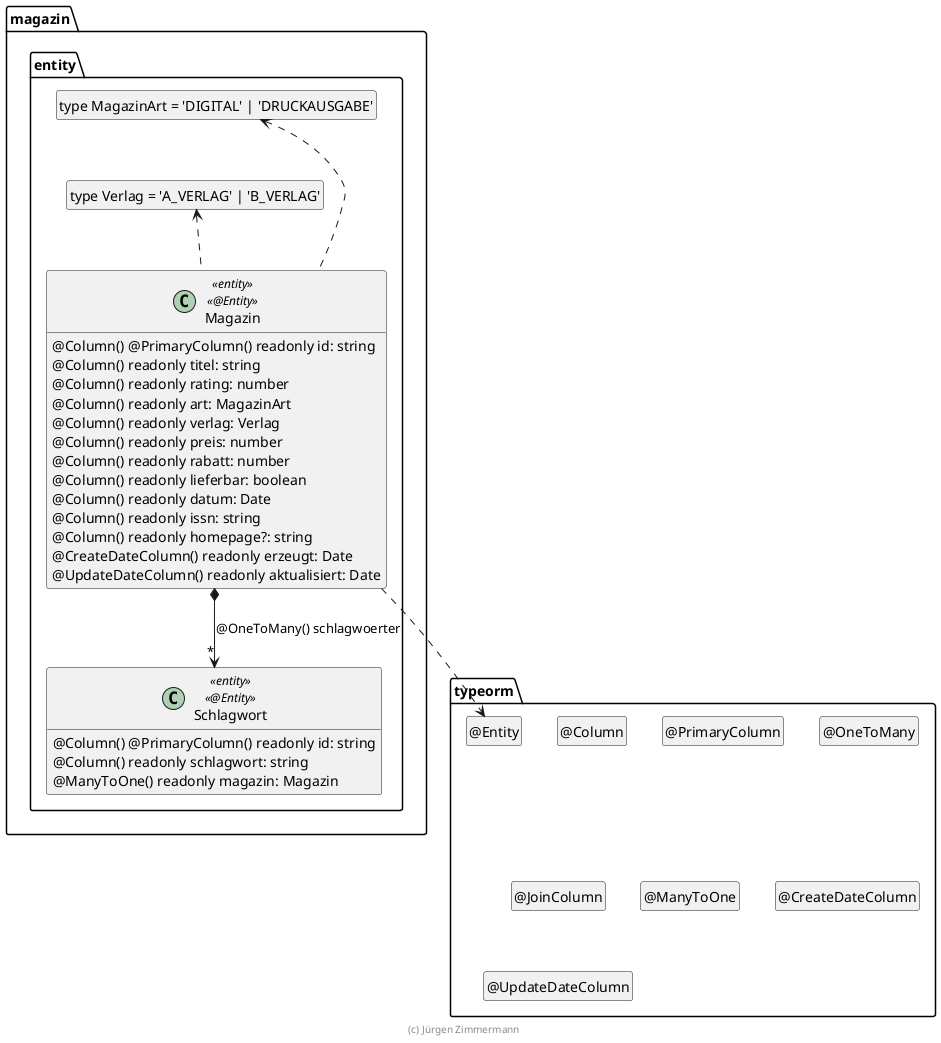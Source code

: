 ' Copyright (C) 2019 - present Juergen Zimmermann, Hochschule Karlsruhe
'
' This program is free software: you can redistribute it and/or modify
' it under the terms of the GNU General Public License as published by
' the Free Software Foundation, either version 3 of the License, or
' (at your option) any later version.
'
' This program is distributed in the hope that it will be useful,
' but WITHOUT ANY WARRANTY; without even the implied warranty of
' MERCHANTABILITY or FITNESS FOR A PARTICULAR PURPOSE.  See the
' GNU General Public License for more details.
'
' You should have received a copy of the GNU General Public License
' along with this program.  If not, see <https://www.gnu.org/licenses/>.

' Preview durch <Alt>d

@startuml Entity

package typeorm {
  class "@Entity" as Entity
  hide Entity circle
  class "@Column" as Column
  hide Column circle
  class "@PrimaryColumn" as PrimaryColumn
  hide PrimaryColumn circle
  class "@OneToMany" as OneToMany
  hide OneToMany circle
  class "@JoinColumn" as JoinColumn
  hide JoinColumn circle
  class "@ManyToOne" as ManyToOne
  hide ManyToOne circle
  class "@CreateDateColumn" as CreateDateColumn
  hide CreateDateColumn circle
  class "@UpdateDateColumn" as UpdateDateColumn
  hide UpdateDateColumn circle
}

package magazin.entity {
  class "type MagazinArt = 'DIGITAL' | 'DRUCKAUSGABE'" as MagazinArt
  hide MagazinArt circle

  class "type Verlag = 'A_VERLAG' | 'B_VERLAG'" as Verlag
  hide Verlag circle

  class Magazin <<entity>> <<@Entity>> {
    @Column() @PrimaryColumn() readonly id: string
    @Column() readonly titel: string
    @Column() readonly rating: number
    @Column() readonly art: MagazinArt
    @Column() readonly verlag: Verlag
    @Column() readonly preis: number
    @Column() readonly rabatt: number
    @Column() readonly lieferbar: boolean
    @Column() readonly datum: Date
    @Column() readonly issn: string
    @Column() readonly homepage?: string
    @CreateDateColumn() readonly erzeugt: Date
    @UpdateDateColumn() readonly aktualisiert: Date
  }

  class Schlagwort <<entity>> <<@Entity>> {
    @Column() @PrimaryColumn() readonly id: string
    @Column() readonly schlagwort: string
    @ManyToOne() readonly magazin: Magazin
  }

  Magazin ..> Entity
  Magazin *--> "*" Schlagwort : @OneToMany() schlagwoerter
  Magazin .up.> MagazinArt
  Magazin .up.> Verlag

  MagazinArt .[hidden].> Verlag
}

hide empty members

footer (c) Jürgen Zimmermann

@enduml
